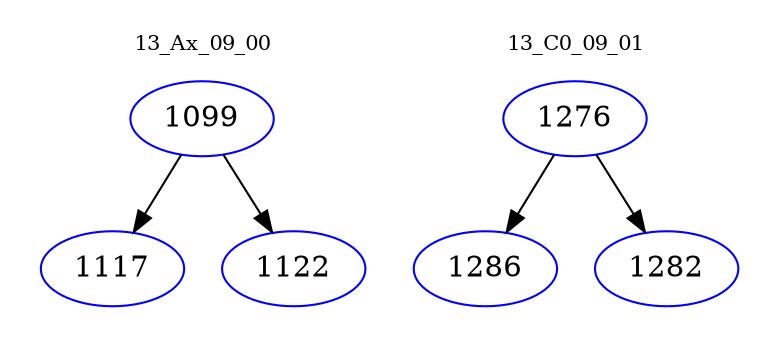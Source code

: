 digraph{
subgraph cluster_0 {
color = white
label = "13_Ax_09_00";
fontsize=10;
T0_1099 [label="1099", color="blue"]
T0_1099 -> T0_1117 [color="black"]
T0_1117 [label="1117", color="blue"]
T0_1099 -> T0_1122 [color="black"]
T0_1122 [label="1122", color="blue"]
}
subgraph cluster_1 {
color = white
label = "13_C0_09_01";
fontsize=10;
T1_1276 [label="1276", color="blue"]
T1_1276 -> T1_1286 [color="black"]
T1_1286 [label="1286", color="blue"]
T1_1276 -> T1_1282 [color="black"]
T1_1282 [label="1282", color="blue"]
}
}
